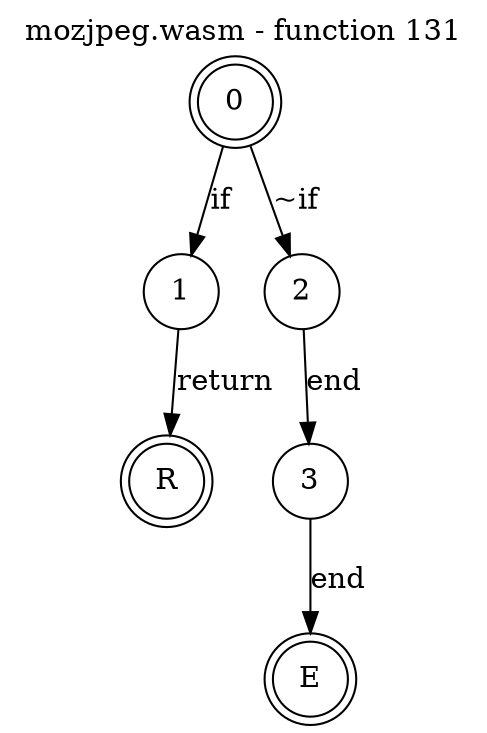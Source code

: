 digraph finite_state_machine {
    label = "mozjpeg.wasm - function 131"
    labelloc =  t
    labelfontsize = 16
    labelfontcolor = black
    labelfontname = "Helvetica"
    node [shape = doublecircle]; 0 E R ;
    node [shape = circle];
    0 -> 1[label="if"];
    0 -> 2[label="~if"];
    1 -> R[label="return"];
    2 -> 3[label="end"];
    3 -> E[label="end"];
}
